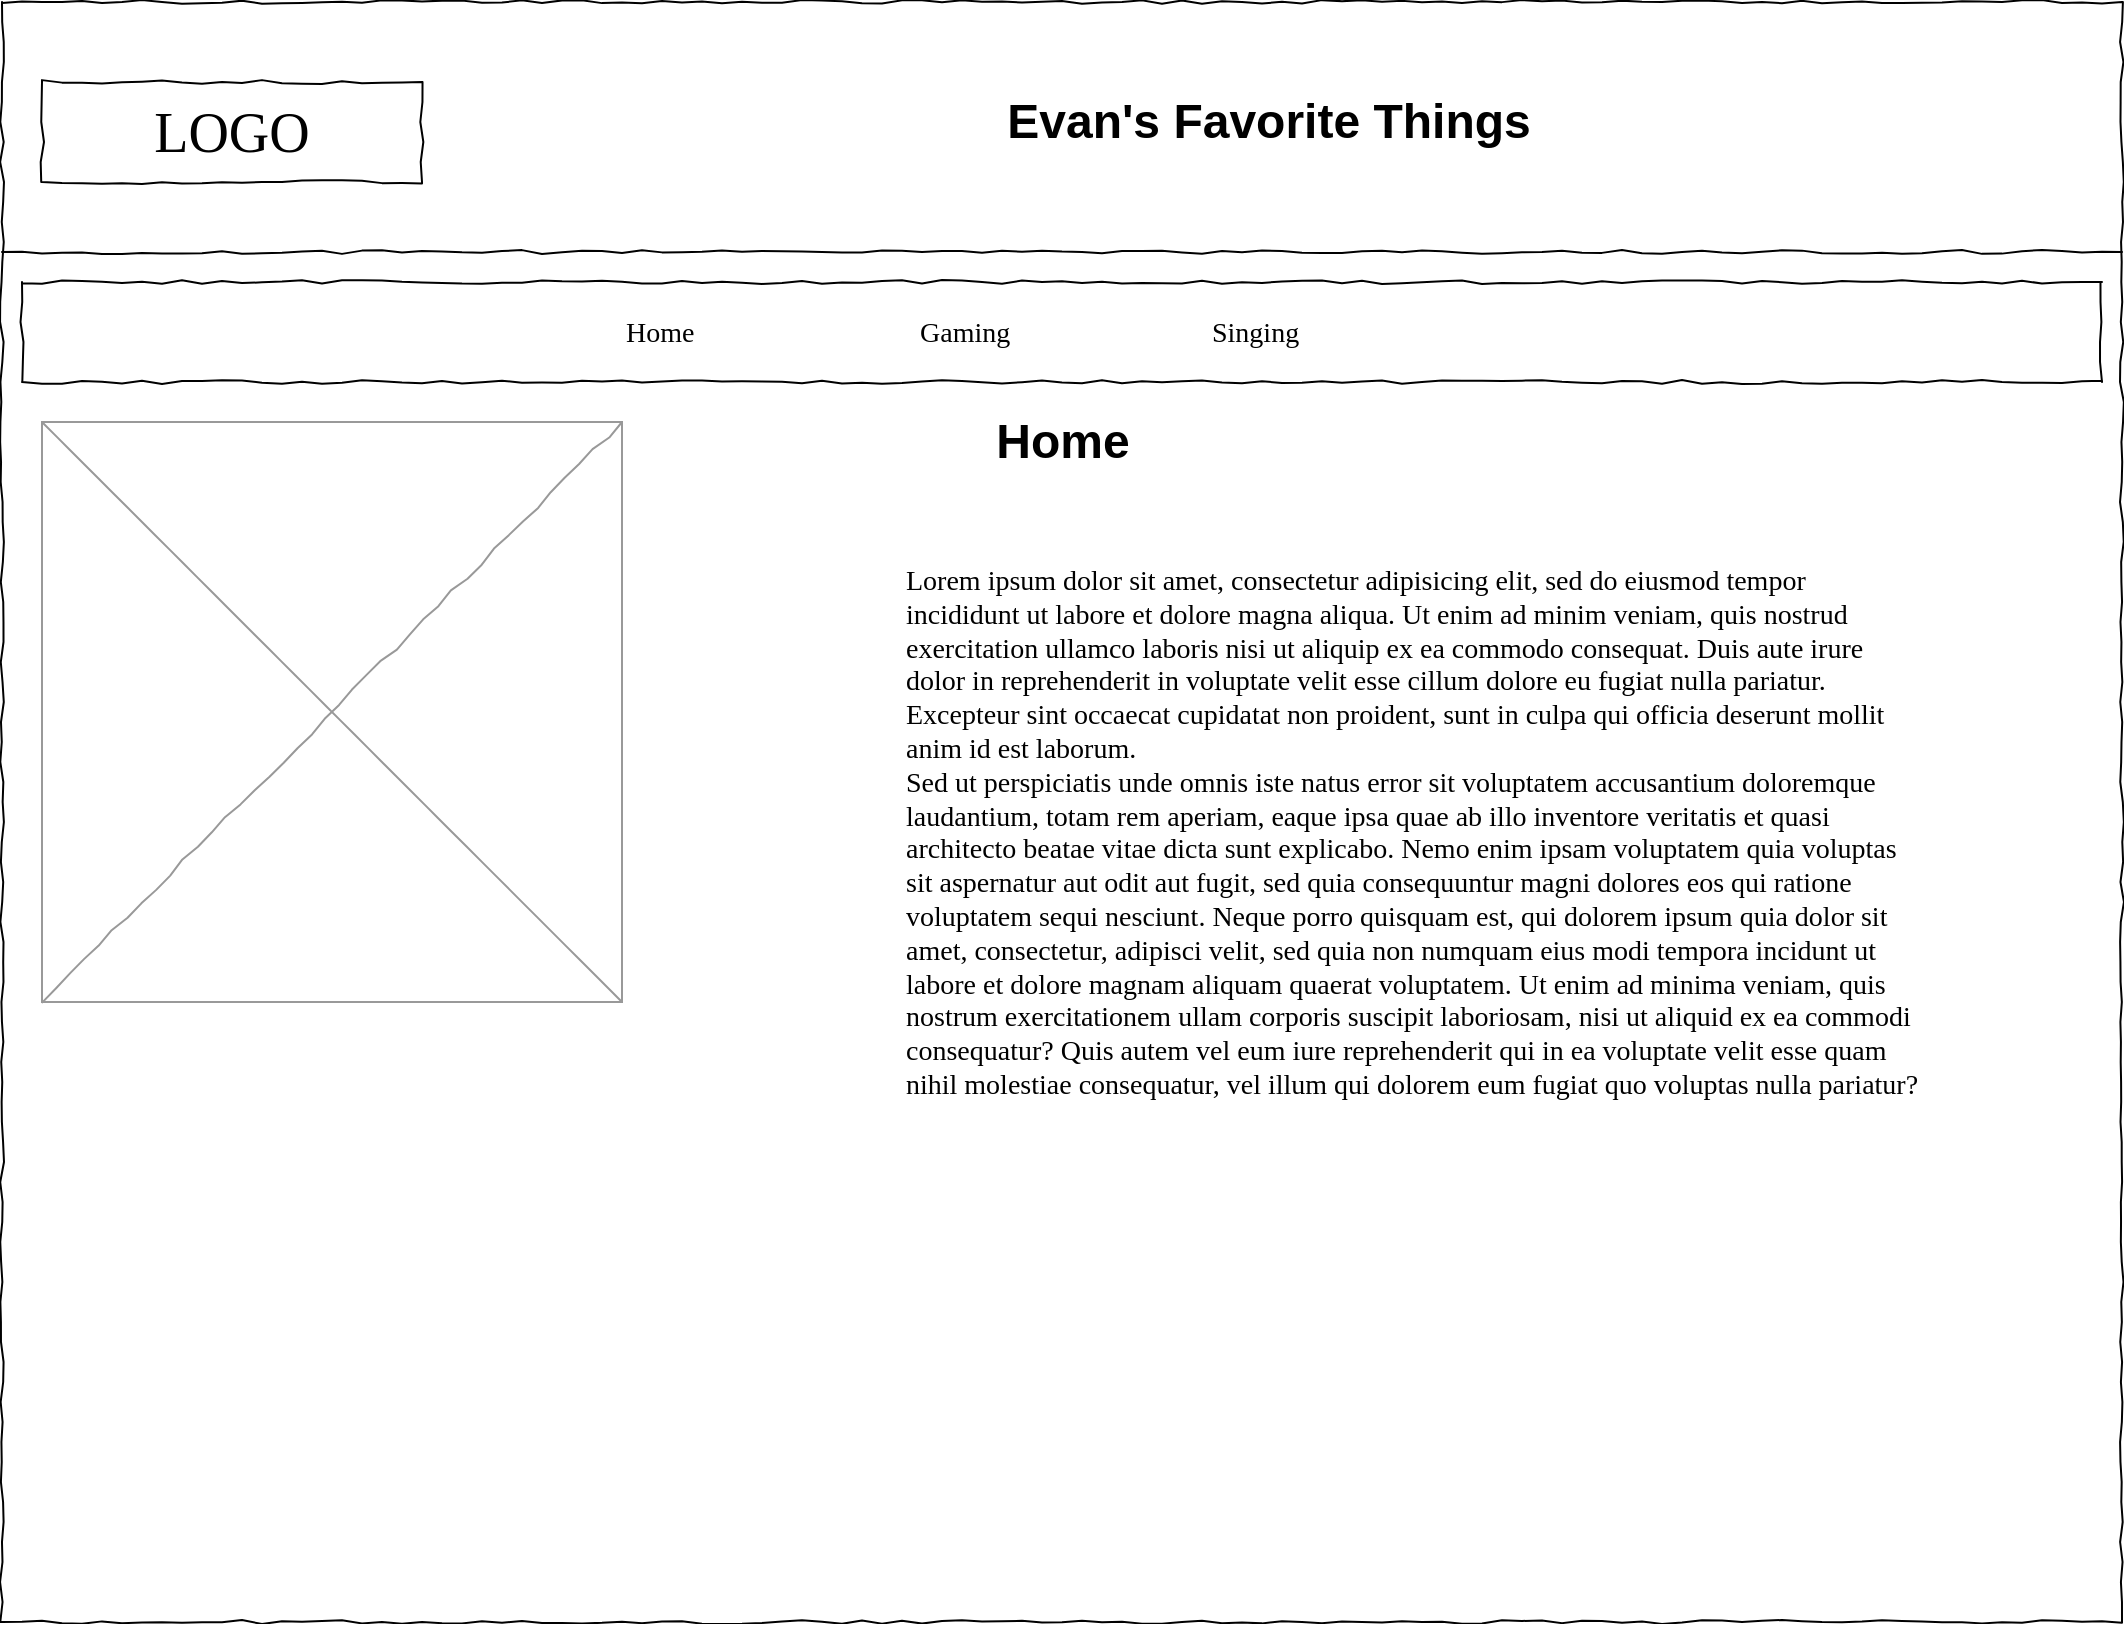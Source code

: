 <mxfile version="23.1.6" type="github" pages="2">
  <diagram name="Home" id="03018318-947c-dd8e-b7a3-06fadd420f32">
    <mxGraphModel dx="1754" dy="889" grid="1" gridSize="10" guides="1" tooltips="1" connect="1" arrows="1" fold="1" page="1" pageScale="1" pageWidth="1100" pageHeight="850" background="none" math="0" shadow="0">
      <root>
        <mxCell id="0" />
        <mxCell id="1" parent="0" />
        <mxCell id="677b7b8949515195-1" value="" style="whiteSpace=wrap;html=1;rounded=0;shadow=0;labelBackgroundColor=none;strokeColor=#000000;strokeWidth=1;fillColor=none;fontFamily=Verdana;fontSize=12;fontColor=#000000;align=center;comic=1;" parent="1" vertex="1">
          <mxGeometry x="20" y="20" width="1060" height="810" as="geometry" />
        </mxCell>
        <mxCell id="677b7b8949515195-2" value="LOGO" style="whiteSpace=wrap;html=1;rounded=0;shadow=0;labelBackgroundColor=none;strokeWidth=1;fontFamily=Verdana;fontSize=28;align=center;comic=1;" parent="1" vertex="1">
          <mxGeometry x="40" y="60" width="190" height="50" as="geometry" />
        </mxCell>
        <mxCell id="677b7b8949515195-9" value="" style="line;strokeWidth=1;html=1;rounded=0;shadow=0;labelBackgroundColor=none;fillColor=none;fontFamily=Verdana;fontSize=14;fontColor=#000000;align=center;comic=1;" parent="1" vertex="1">
          <mxGeometry x="20" y="140" width="1060" height="10" as="geometry" />
        </mxCell>
        <mxCell id="677b7b8949515195-10" value="" style="whiteSpace=wrap;html=1;rounded=0;shadow=0;labelBackgroundColor=none;strokeWidth=1;fillColor=none;fontFamily=Verdana;fontSize=12;align=center;comic=1;" parent="1" vertex="1">
          <mxGeometry x="30" y="160" width="1040" height="50" as="geometry" />
        </mxCell>
        <mxCell id="677b7b8949515195-11" value="Home" style="text;html=1;points=[];align=left;verticalAlign=top;spacingTop=-4;fontSize=14;fontFamily=Verdana" parent="1" vertex="1">
          <mxGeometry x="330" y="175" width="60" height="20" as="geometry" />
        </mxCell>
        <mxCell id="677b7b8949515195-12" value="Gaming" style="text;html=1;points=[];align=left;verticalAlign=top;spacingTop=-4;fontSize=14;fontFamily=Verdana" parent="1" vertex="1">
          <mxGeometry x="477" y="175" width="60" height="20" as="geometry" />
        </mxCell>
        <mxCell id="677b7b8949515195-13" value="Singing" style="text;html=1;points=[];align=left;verticalAlign=top;spacingTop=-4;fontSize=14;fontFamily=Verdana" parent="1" vertex="1">
          <mxGeometry x="623" y="175" width="60" height="20" as="geometry" />
        </mxCell>
        <mxCell id="677b7b8949515195-16" value="" style="verticalLabelPosition=bottom;shadow=0;dashed=0;align=center;html=1;verticalAlign=top;strokeWidth=1;shape=mxgraph.mockup.graphics.simpleIcon;strokeColor=#999999;rounded=0;labelBackgroundColor=none;fontFamily=Verdana;fontSize=14;fontColor=#000000;comic=1;" parent="1" vertex="1">
          <mxGeometry x="40" y="230" width="290" height="290" as="geometry" />
        </mxCell>
        <mxCell id="qzUIoW12N6bvW76vhOi2-1" value="Evan&#39;s Favorite Things" style="text;strokeColor=none;fillColor=none;html=1;fontSize=24;fontStyle=1;verticalAlign=middle;align=center;" vertex="1" parent="1">
          <mxGeometry x="603" y="60" width="100" height="40" as="geometry" />
        </mxCell>
        <mxCell id="qzUIoW12N6bvW76vhOi2-2" value="Home" style="text;strokeColor=none;fillColor=none;html=1;fontSize=24;fontStyle=1;verticalAlign=middle;align=center;" vertex="1" parent="1">
          <mxGeometry x="500" y="220" width="100" height="40" as="geometry" />
        </mxCell>
        <mxCell id="qzUIoW12N6bvW76vhOi2-4" value="&lt;font style=&quot;font-size: 14px;&quot; face=&quot;Georgia&quot;&gt;Lorem ipsum dolor sit amet, consectetur adipisicing elit, sed do eiusmod tempor incididunt ut labore et dolore magna aliqua. Ut enim ad minim veniam, quis nostrud exercitation ullamco laboris nisi ut aliquip ex ea commodo consequat. Duis aute irure dolor in reprehenderit in voluptate velit esse cillum dolore eu fugiat nulla pariatur. Excepteur sint occaecat cupidatat non proident, sunt in culpa qui officia deserunt mollit anim id est laborum.&lt;br&gt;Sed ut perspiciatis unde omnis iste natus error sit voluptatem accusantium doloremque laudantium, totam rem aperiam, eaque ipsa quae ab illo inventore veritatis et quasi architecto beatae vitae dicta sunt explicabo. Nemo enim ipsam voluptatem quia voluptas sit aspernatur aut odit aut fugit, sed quia consequuntur magni dolores eos qui ratione voluptatem sequi nesciunt. Neque porro quisquam est, qui dolorem ipsum quia dolor sit amet, consectetur, adipisci velit, sed quia non numquam eius modi tempora incidunt ut labore et dolore magnam aliquam quaerat voluptatem. Ut enim ad minima veniam, quis nostrum exercitationem ullam corporis suscipit laboriosam, nisi ut aliquid ex ea commodi consequatur? Quis autem vel eum iure reprehenderit qui in ea voluptate velit esse quam nihil molestiae consequatur, vel illum qui dolorem eum fugiat quo voluptas nulla pariatur?&lt;/font&gt;" style="text;spacingTop=-5;whiteSpace=wrap;html=1;align=left;fontSize=12;fontFamily=Helvetica;fillColor=none;strokeColor=none;" vertex="1" parent="1">
          <mxGeometry x="470" y="300" width="510" height="300" as="geometry" />
        </mxCell>
      </root>
    </mxGraphModel>
  </diagram>
  <diagram name="Gaming" id="A-GEnuzwPjSzEzGqFGzu">
    <mxGraphModel dx="1754" dy="889" grid="1" gridSize="10" guides="1" tooltips="1" connect="1" arrows="1" fold="1" page="1" pageScale="1" pageWidth="1100" pageHeight="850" background="none" math="0" shadow="0">
      <root>
        <mxCell id="OUyj7obwTnEIhmOdAMiX-0" />
        <mxCell id="OUyj7obwTnEIhmOdAMiX-1" parent="OUyj7obwTnEIhmOdAMiX-0" />
        <mxCell id="OUyj7obwTnEIhmOdAMiX-2" value="" style="whiteSpace=wrap;html=1;rounded=0;shadow=0;labelBackgroundColor=none;strokeColor=#000000;strokeWidth=1;fillColor=none;fontFamily=Verdana;fontSize=12;fontColor=#000000;align=center;comic=1;" vertex="1" parent="OUyj7obwTnEIhmOdAMiX-1">
          <mxGeometry x="20" y="20" width="1060" height="810" as="geometry" />
        </mxCell>
        <mxCell id="OUyj7obwTnEIhmOdAMiX-3" value="LOGO" style="whiteSpace=wrap;html=1;rounded=0;shadow=0;labelBackgroundColor=none;strokeWidth=1;fontFamily=Verdana;fontSize=28;align=center;comic=1;" vertex="1" parent="OUyj7obwTnEIhmOdAMiX-1">
          <mxGeometry x="40" y="60" width="190" height="50" as="geometry" />
        </mxCell>
        <mxCell id="OUyj7obwTnEIhmOdAMiX-4" value="" style="line;strokeWidth=1;html=1;rounded=0;shadow=0;labelBackgroundColor=none;fillColor=none;fontFamily=Verdana;fontSize=14;fontColor=#000000;align=center;comic=1;" vertex="1" parent="OUyj7obwTnEIhmOdAMiX-1">
          <mxGeometry x="20" y="140" width="1060" height="10" as="geometry" />
        </mxCell>
        <mxCell id="OUyj7obwTnEIhmOdAMiX-5" value="" style="whiteSpace=wrap;html=1;rounded=0;shadow=0;labelBackgroundColor=none;strokeWidth=1;fillColor=none;fontFamily=Verdana;fontSize=12;align=center;comic=1;" vertex="1" parent="OUyj7obwTnEIhmOdAMiX-1">
          <mxGeometry x="30" y="160" width="1040" height="50" as="geometry" />
        </mxCell>
        <mxCell id="OUyj7obwTnEIhmOdAMiX-6" value="Home" style="text;html=1;points=[];align=left;verticalAlign=top;spacingTop=-4;fontSize=14;fontFamily=Verdana" vertex="1" parent="OUyj7obwTnEIhmOdAMiX-1">
          <mxGeometry x="330" y="175" width="60" height="20" as="geometry" />
        </mxCell>
        <mxCell id="OUyj7obwTnEIhmOdAMiX-7" value="Gaming" style="text;html=1;points=[];align=left;verticalAlign=top;spacingTop=-4;fontSize=14;fontFamily=Verdana" vertex="1" parent="OUyj7obwTnEIhmOdAMiX-1">
          <mxGeometry x="477" y="175" width="60" height="20" as="geometry" />
        </mxCell>
        <mxCell id="OUyj7obwTnEIhmOdAMiX-8" value="Singing" style="text;html=1;points=[];align=left;verticalAlign=top;spacingTop=-4;fontSize=14;fontFamily=Verdana" vertex="1" parent="OUyj7obwTnEIhmOdAMiX-1">
          <mxGeometry x="623" y="175" width="60" height="20" as="geometry" />
        </mxCell>
        <mxCell id="OUyj7obwTnEIhmOdAMiX-9" value="" style="verticalLabelPosition=bottom;shadow=0;dashed=0;align=center;html=1;verticalAlign=top;strokeWidth=1;shape=mxgraph.mockup.graphics.simpleIcon;strokeColor=#999999;rounded=0;labelBackgroundColor=none;fontFamily=Verdana;fontSize=14;fontColor=#000000;comic=1;" vertex="1" parent="OUyj7obwTnEIhmOdAMiX-1">
          <mxGeometry x="40" y="230" width="290" height="290" as="geometry" />
        </mxCell>
        <mxCell id="OUyj7obwTnEIhmOdAMiX-10" value="Evan&#39;s Favorite Things" style="text;strokeColor=none;fillColor=none;html=1;fontSize=24;fontStyle=1;verticalAlign=middle;align=center;" vertex="1" parent="OUyj7obwTnEIhmOdAMiX-1">
          <mxGeometry x="603" y="60" width="100" height="40" as="geometry" />
        </mxCell>
        <mxCell id="OUyj7obwTnEIhmOdAMiX-11" value="Home" style="text;strokeColor=none;fillColor=none;html=1;fontSize=24;fontStyle=1;verticalAlign=middle;align=center;" vertex="1" parent="OUyj7obwTnEIhmOdAMiX-1">
          <mxGeometry x="500" y="220" width="100" height="40" as="geometry" />
        </mxCell>
        <mxCell id="OUyj7obwTnEIhmOdAMiX-12" value="&lt;font style=&quot;font-size: 14px;&quot; face=&quot;Georgia&quot;&gt;Lorem ipsum dolor sit amet, consectetur adipisicing elit, sed do eiusmod tempor incididunt ut labore et dolore magna aliqua. Ut enim ad minim veniam, quis nostrud exercitation ullamco laboris nisi ut aliquip ex ea commodo consequat. Duis aute irure dolor in reprehenderit in voluptate velit esse cillum dolore eu fugiat nulla pariatur. Excepteur sint occaecat cupidatat non proident, sunt in culpa qui officia deserunt mollit anim id est laborum.&lt;br&gt;Sed ut perspiciatis unde omnis iste natus error sit voluptatem accusantium doloremque laudantium, totam rem aperiam, eaque ipsa quae ab illo inventore veritatis et quasi architecto beatae vitae dicta sunt explicabo. Nemo enim ipsam voluptatem quia voluptas sit aspernatur aut odit aut fugit, sed quia consequuntur magni dolores eos qui ratione voluptatem sequi nesciunt. Neque porro quisquam est, qui dolorem ipsum quia dolor sit amet, consectetur, adipisci velit, sed quia non numquam eius modi tempora incidunt ut labore et dolore magnam aliquam quaerat voluptatem. Ut enim ad minima veniam, quis nostrum exercitationem ullam corporis suscipit laboriosam, nisi ut aliquid ex ea commodi consequatur? Quis autem vel eum iure reprehenderit qui in ea voluptate velit esse quam nihil molestiae consequatur, vel illum qui dolorem eum fugiat quo voluptas nulla pariatur?&lt;/font&gt;" style="text;spacingTop=-5;whiteSpace=wrap;html=1;align=left;fontSize=12;fontFamily=Helvetica;fillColor=none;strokeColor=none;" vertex="1" parent="OUyj7obwTnEIhmOdAMiX-1">
          <mxGeometry x="470" y="300" width="510" height="300" as="geometry" />
        </mxCell>
      </root>
    </mxGraphModel>
  </diagram>
</mxfile>
